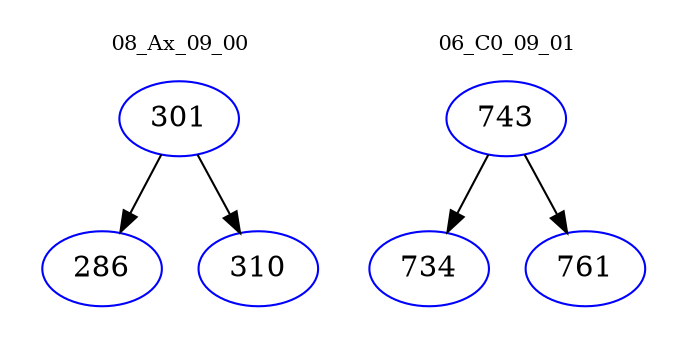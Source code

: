 digraph{
subgraph cluster_0 {
color = white
label = "08_Ax_09_00";
fontsize=10;
T0_301 [label="301", color="blue"]
T0_301 -> T0_286 [color="black"]
T0_286 [label="286", color="blue"]
T0_301 -> T0_310 [color="black"]
T0_310 [label="310", color="blue"]
}
subgraph cluster_1 {
color = white
label = "06_C0_09_01";
fontsize=10;
T1_743 [label="743", color="blue"]
T1_743 -> T1_734 [color="black"]
T1_734 [label="734", color="blue"]
T1_743 -> T1_761 [color="black"]
T1_761 [label="761", color="blue"]
}
}
